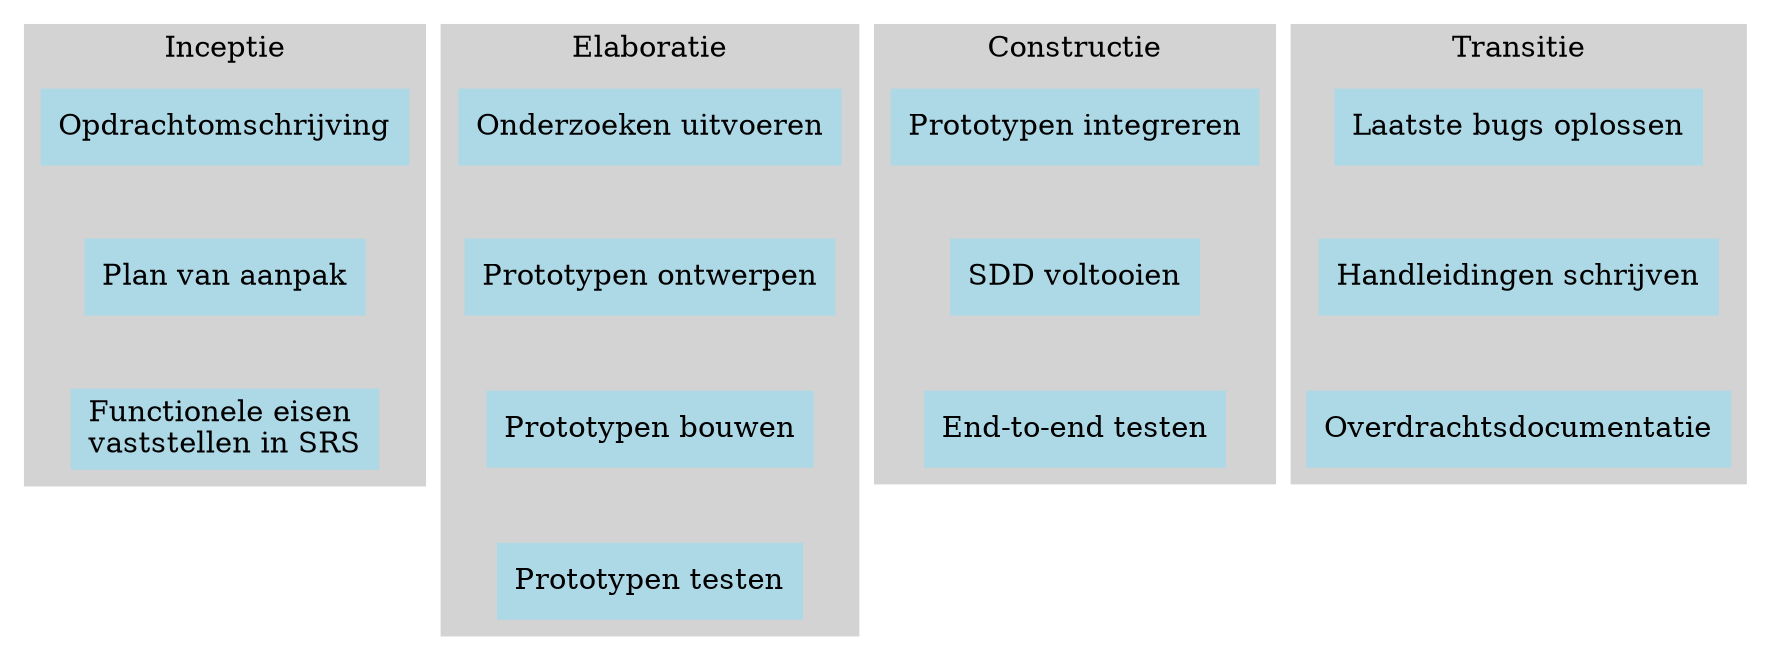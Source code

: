 digraph RUP_Phases {
    rankdir=TB; // Change direction to top-to-bottom
    node [shape=box, style=filled, color=lightblue];

    // Define phases
    subgraph cluster_inception {
        label = "Inceptie";
        style = filled;
        color = lightgrey;
        Task1 [label="Opdrachtomschrijving"];
        Task2 [label="Plan van aanpak"];
        Task3 [label="Functionele eisen \nvaststellen in SRS"];
    }

    subgraph cluster_elaboration {
        label = "Elaboratie";
        style = filled;
        color = lightgrey;
        Task4 [label="Onderzoeken uitvoeren"];
        Task5 [label="Prototypen ontwerpen"];
        Task6 [label="Prototypen bouwen"];
        Task7 [label="Prototypen testen"];
    }

    subgraph cluster_construction {
        label = "Constructie";
        style = filled;
        color = lightgrey;
        Task8 [label="Prototypen integreren"];
        Task9 [label="SDD voltooien"];
        Task10 [label="End-to-end testen"];
    }

    subgraph cluster_transition {
        label = "Transitie";
        style = filled;
        color = lightgrey;
        Task11 [label="Laatste bugs oplossen"];
        Task12 [label="Handleidingen schrijven"];
        Task13 [label="Overdrachtsdocumentatie"];
    }

    // Define task dependencies
    Task1 -> Task2 -> Task3[style = invis]
    Task4 -> Task5 -> Task6 -> Task7[style = invis]
    Task8 -> Task9 -> Task10[style = invis]
    Task11 -> Task12 -> Task13[style = invis]

}

